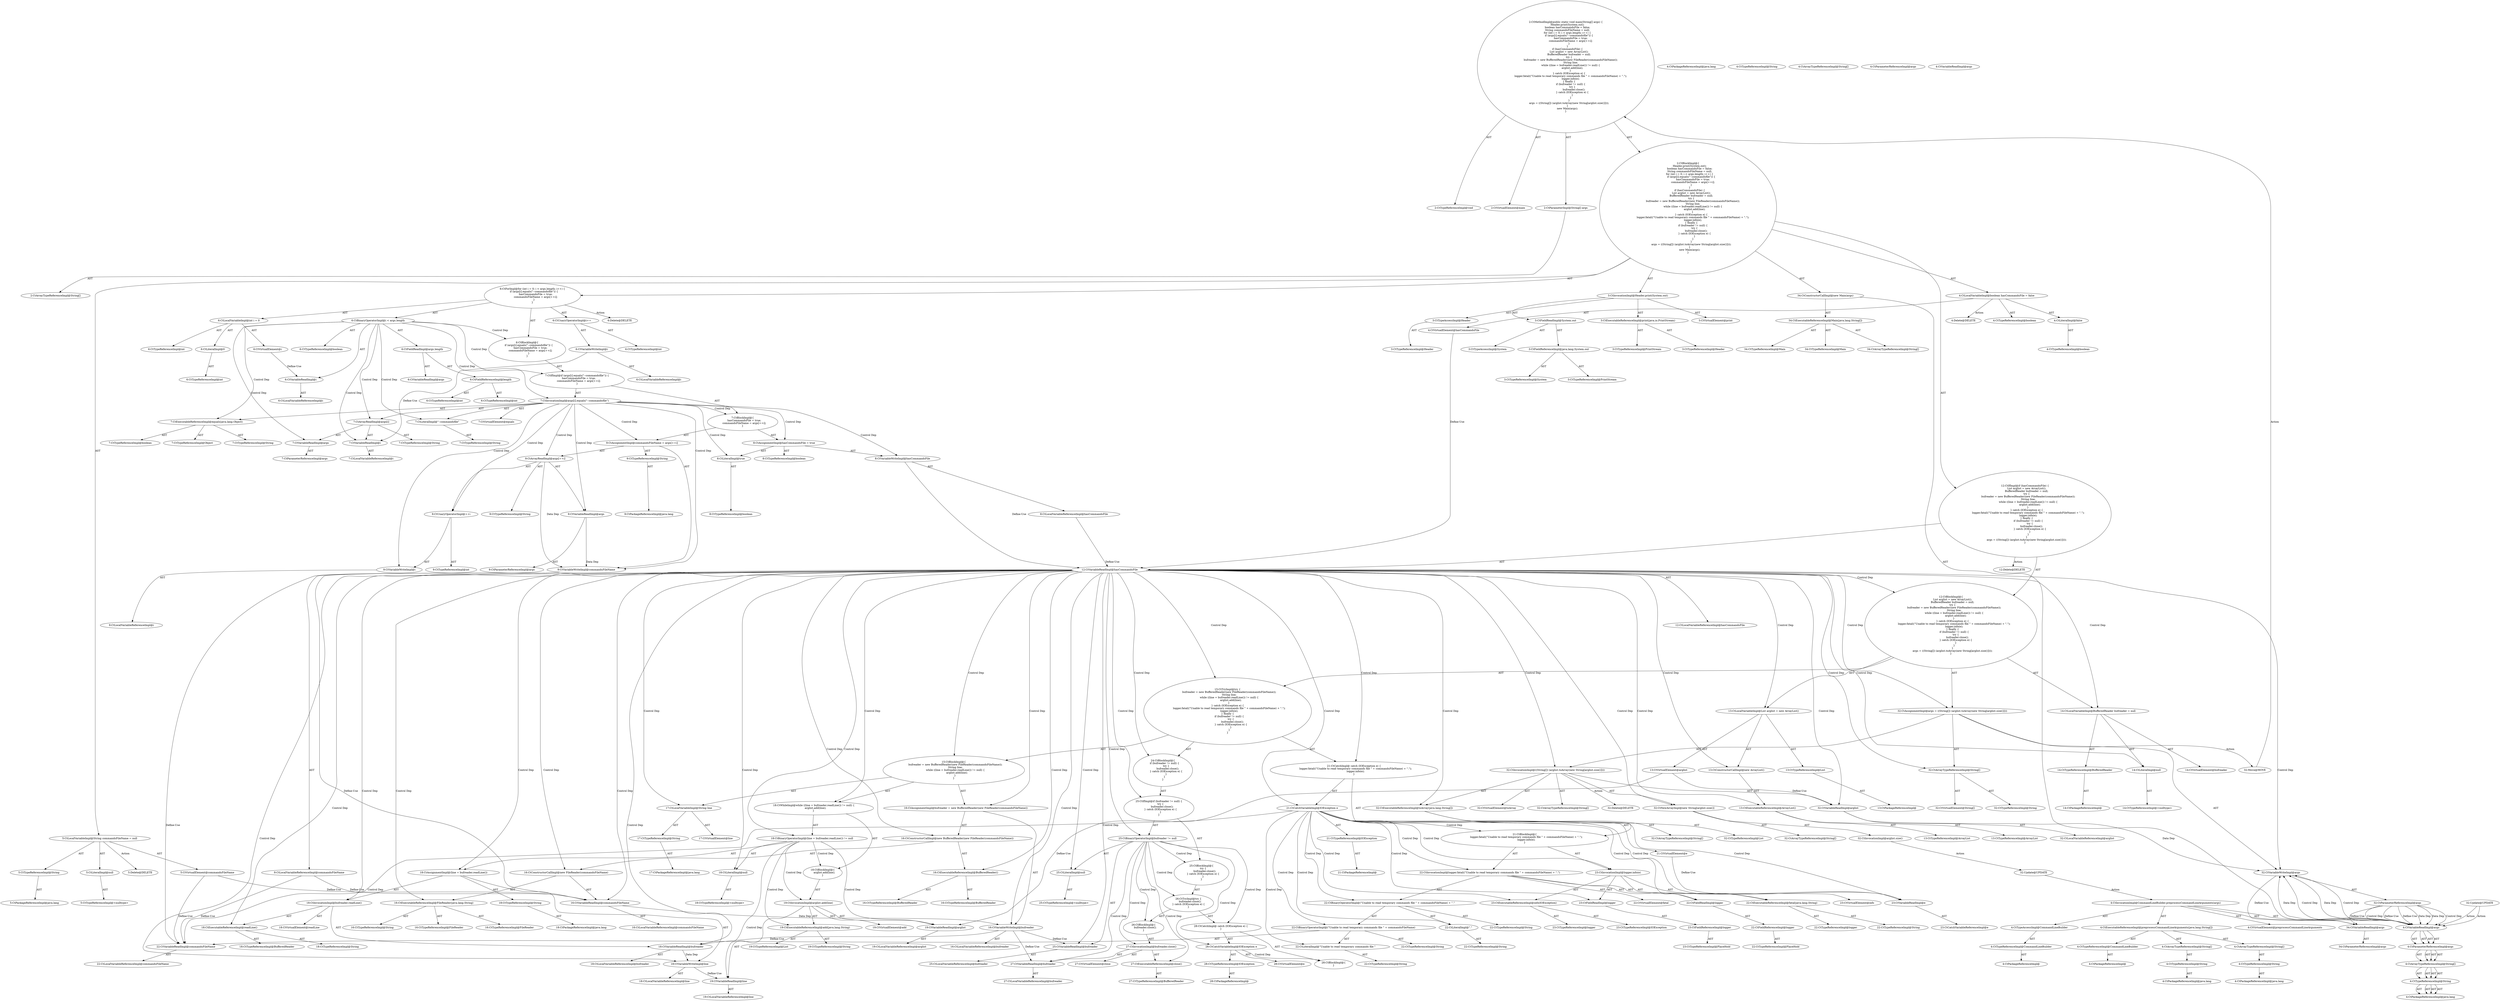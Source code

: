 digraph "main#?,String[]" {
0 [label="2:CtTypeReferenceImpl@void" shape=ellipse]
1 [label="2:CtVirtualElement@main" shape=ellipse]
2 [label="2:CtParameterImpl@String[] args" shape=ellipse]
3 [label="2:CtArrayTypeReferenceImpl@String[]" shape=ellipse]
4 [label="3:CtExecutableReferenceImpl@print(java.io.PrintStream)" shape=ellipse]
5 [label="3:CtTypeReferenceImpl@Header" shape=ellipse]
6 [label="3:CtTypeReferenceImpl@PrintStream" shape=ellipse]
7 [label="3:CtVirtualElement@print" shape=ellipse]
8 [label="3:CtTypeAccessImpl@Header" shape=ellipse]
9 [label="3:CtTypeReferenceImpl@Header" shape=ellipse]
10 [label="3:CtFieldReferenceImpl@java.lang.System.out" shape=ellipse]
11 [label="3:CtTypeReferenceImpl@System" shape=ellipse]
12 [label="3:CtTypeReferenceImpl@PrintStream" shape=ellipse]
13 [label="3:CtFieldReadImpl@System.out" shape=ellipse]
14 [label="3:CtTypeAccessImpl@System" shape=ellipse]
15 [label="3:CtInvocationImpl@Header.print(System.out)" shape=ellipse]
16 [label="4:CtTypeReferenceImpl@boolean" shape=ellipse]
17 [label="4:CtLiteralImpl@false" shape=ellipse]
18 [label="4:CtTypeReferenceImpl@boolean" shape=ellipse]
19 [label="4:CtVirtualElement@hasCommandsFile" shape=ellipse]
20 [label="4:CtLocalVariableImpl@boolean hasCommandsFile = false" shape=ellipse]
21 [label="5:CtTypeReferenceImpl@String" shape=ellipse]
22 [label="5:CtPackageReferenceImpl@java.lang" shape=ellipse]
23 [label="5:CtLiteralImpl@null" shape=ellipse]
24 [label="5:CtTypeReferenceImpl@<nulltype>" shape=ellipse]
25 [label="5:CtVirtualElement@commandsFileName" shape=ellipse]
26 [label="5:CtLocalVariableImpl@String commandsFileName = null" shape=ellipse]
27 [label="6:CtTypeReferenceImpl@int" shape=ellipse]
28 [label="6:CtLiteralImpl@0" shape=ellipse]
29 [label="6:CtTypeReferenceImpl@int" shape=ellipse]
30 [label="6:CtVirtualElement@i" shape=ellipse]
31 [label="6:CtLocalVariableImpl@int i = 0" shape=ellipse]
32 [label="6:CtVariableReadImpl@i" shape=ellipse]
33 [label="6:CtLocalVariableReferenceImpl@i" shape=ellipse]
34 [label="6:CtFieldReferenceImpl@length" shape=ellipse]
35 [label="6:CtTypeReferenceImpl@int" shape=ellipse]
36 [label="6:CtTypeReferenceImpl@int" shape=ellipse]
37 [label="6:CtFieldReadImpl@args.length" shape=ellipse]
38 [label="6:CtVariableReadImpl@args" shape=ellipse]
39 [label="6:CtBinaryOperatorImpl@i < args.length" shape=ellipse]
40 [label="6:CtTypeReferenceImpl@boolean" shape=ellipse]
41 [label="6:CtVariableWriteImpl@i" shape=ellipse]
42 [label="6:CtLocalVariableReferenceImpl@i" shape=ellipse]
43 [label="6:CtUnaryOperatorImpl@i++" shape=ellipse]
44 [label="6:CtTypeReferenceImpl@int" shape=ellipse]
45 [label="7:CtExecutableReferenceImpl@equals(java.lang.Object)" shape=ellipse]
46 [label="7:CtTypeReferenceImpl@String" shape=ellipse]
47 [label="7:CtTypeReferenceImpl@boolean" shape=ellipse]
48 [label="7:CtTypeReferenceImpl@Object" shape=ellipse]
49 [label="7:CtVirtualElement@equals" shape=ellipse]
50 [label="7:CtVariableReadImpl@args" shape=ellipse]
51 [label="7:CtParameterReferenceImpl@args" shape=ellipse]
52 [label="7:CtVariableReadImpl@i" shape=ellipse]
53 [label="7:CtLocalVariableReferenceImpl@i" shape=ellipse]
54 [label="7:CtArrayReadImpl@args[i]" shape=ellipse]
55 [label="7:CtTypeReferenceImpl@String" shape=ellipse]
56 [label="7:CtLiteralImpl@\"--commandsfile\"" shape=ellipse]
57 [label="7:CtTypeReferenceImpl@String" shape=ellipse]
58 [label="7:CtInvocationImpl@args[i].equals(\"--commandsfile\")" shape=ellipse]
59 [label="8:CtVariableWriteImpl@hasCommandsFile" shape=ellipse]
60 [label="8:CtLocalVariableReferenceImpl@hasCommandsFile" shape=ellipse]
61 [label="8:CtLiteralImpl@true" shape=ellipse]
62 [label="8:CtTypeReferenceImpl@boolean" shape=ellipse]
63 [label="8:CtTypeReferenceImpl@boolean" shape=ellipse]
64 [label="8:CtAssignmentImpl@hasCommandsFile = true" shape=ellipse]
65 [label="9:CtVariableWriteImpl@commandsFileName" shape=ellipse]
66 [label="9:CtLocalVariableReferenceImpl@commandsFileName" shape=ellipse]
67 [label="9:CtVariableReadImpl@args" shape=ellipse]
68 [label="9:CtParameterReferenceImpl@args" shape=ellipse]
69 [label="9:CtVariableWriteImpl@i" shape=ellipse]
70 [label="9:CtLocalVariableReferenceImpl@i" shape=ellipse]
71 [label="9:CtUnaryOperatorImpl@++i" shape=ellipse]
72 [label="9:CtTypeReferenceImpl@int" shape=ellipse]
73 [label="9:CtArrayReadImpl@args[++i]" shape=ellipse]
74 [label="9:CtTypeReferenceImpl@String" shape=ellipse]
75 [label="9:CtTypeReferenceImpl@String" shape=ellipse]
76 [label="9:CtPackageReferenceImpl@java.lang" shape=ellipse]
77 [label="9:CtAssignmentImpl@commandsFileName = args[++i]" shape=ellipse]
78 [label="7:CtBlockImpl@\{
    hasCommandsFile = true;
    commandsFileName = args[++i];
\}" shape=ellipse]
79 [label="7:CtIfImpl@if (args[i].equals(\"--commandsfile\")) \{
    hasCommandsFile = true;
    commandsFileName = args[++i];
\}" shape=ellipse]
80 [label="6:CtBlockImpl@\{
    if (args[i].equals(\"--commandsfile\")) \{
        hasCommandsFile = true;
        commandsFileName = args[++i];
    \}
\}" shape=ellipse]
81 [label="6:CtForImpl@for (int i = 0; i < args.length; i++) \{
    if (args[i].equals(\"--commandsfile\")) \{
        hasCommandsFile = true;
        commandsFileName = args[++i];
    \}
\}" shape=ellipse]
82 [label="12:CtVariableReadImpl@hasCommandsFile" shape=ellipse]
83 [label="12:CtLocalVariableReferenceImpl@hasCommandsFile" shape=ellipse]
84 [label="13:CtTypeReferenceImpl@List" shape=ellipse]
85 [label="13:CtPackageReferenceImpl@" shape=ellipse]
86 [label="13:CtExecutableReferenceImpl@ArrayList()" shape=ellipse]
87 [label="13:CtTypeReferenceImpl@ArrayList" shape=ellipse]
88 [label="13:CtTypeReferenceImpl@ArrayList" shape=ellipse]
89 [label="13:CtConstructorCallImpl@new ArrayList()" shape=ellipse]
90 [label="13:CtVirtualElement@arglist" shape=ellipse]
91 [label="13:CtLocalVariableImpl@List arglist = new ArrayList()" shape=ellipse]
92 [label="14:CtTypeReferenceImpl@BufferedReader" shape=ellipse]
93 [label="14:CtPackageReferenceImpl@" shape=ellipse]
94 [label="14:CtLiteralImpl@null" shape=ellipse]
95 [label="14:CtTypeReferenceImpl@<nulltype>" shape=ellipse]
96 [label="14:CtVirtualElement@bufreader" shape=ellipse]
97 [label="14:CtLocalVariableImpl@BufferedReader bufreader = null" shape=ellipse]
98 [label="16:CtVariableWriteImpl@bufreader" shape=ellipse]
99 [label="16:CtLocalVariableReferenceImpl@bufreader" shape=ellipse]
100 [label="16:CtExecutableReferenceImpl@BufferedReader()" shape=ellipse]
101 [label="16:CtTypeReferenceImpl@BufferedReader" shape=ellipse]
102 [label="16:CtTypeReferenceImpl@BufferedReader" shape=ellipse]
103 [label="16:CtExecutableReferenceImpl@FileReader(java.lang.String)" shape=ellipse]
104 [label="16:CtTypeReferenceImpl@FileReader" shape=ellipse]
105 [label="16:CtTypeReferenceImpl@FileReader" shape=ellipse]
106 [label="16:CtTypeReferenceImpl@String" shape=ellipse]
107 [label="16:CtVariableReadImpl@commandsFileName" shape=ellipse]
108 [label="16:CtLocalVariableReferenceImpl@commandsFileName" shape=ellipse]
109 [label="16:CtConstructorCallImpl@new FileReader(commandsFileName)" shape=ellipse]
110 [label="16:CtConstructorCallImpl@new BufferedReader(new FileReader(commandsFileName))" shape=ellipse]
111 [label="16:CtAssignmentImpl@bufreader = new BufferedReader(new FileReader(commandsFileName))" shape=ellipse]
112 [label="17:CtTypeReferenceImpl@String" shape=ellipse]
113 [label="17:CtPackageReferenceImpl@java.lang" shape=ellipse]
114 [label="17:CtVirtualElement@line" shape=ellipse]
115 [label="17:CtLocalVariableImpl@String line" shape=ellipse]
116 [label="18:CtVariableWriteImpl@line" shape=ellipse]
117 [label="18:CtLocalVariableReferenceImpl@line" shape=ellipse]
118 [label="18:CtExecutableReferenceImpl@readLine()" shape=ellipse]
119 [label="18:CtTypeReferenceImpl@BufferedReader" shape=ellipse]
120 [label="18:CtTypeReferenceImpl@String" shape=ellipse]
121 [label="18:CtVirtualElement@readLine" shape=ellipse]
122 [label="18:CtVariableReadImpl@bufreader" shape=ellipse]
123 [label="18:CtLocalVariableReferenceImpl@bufreader" shape=ellipse]
124 [label="18:CtInvocationImpl@bufreader.readLine()" shape=ellipse]
125 [label="18:CtTypeReferenceImpl@String" shape=ellipse]
126 [label="18:CtPackageReferenceImpl@java.lang" shape=ellipse]
127 [label="18:CtAssignmentImpl@(line = bufreader.readLine())" shape=ellipse]
128 [label="18:CtLiteralImpl@null" shape=ellipse]
129 [label="18:CtTypeReferenceImpl@<nulltype>" shape=ellipse]
130 [label="18:CtBinaryOperatorImpl@(line = bufreader.readLine()) != null" shape=ellipse]
131 [label="19:CtExecutableReferenceImpl@add(java.lang.String)" shape=ellipse]
132 [label="19:CtTypeReferenceImpl@List" shape=ellipse]
133 [label="19:CtTypeReferenceImpl@String" shape=ellipse]
134 [label="19:CtVirtualElement@add" shape=ellipse]
135 [label="19:CtVariableReadImpl@arglist" shape=ellipse]
136 [label="19:CtLocalVariableReferenceImpl@arglist" shape=ellipse]
137 [label="19:CtVariableReadImpl@line" shape=ellipse]
138 [label="19:CtLocalVariableReferenceImpl@line" shape=ellipse]
139 [label="19:CtInvocationImpl@arglist.add(line)" shape=ellipse]
140 [label="18:CtBlockImpl@\{
    arglist.add(line);
\}" shape=ellipse]
141 [label="18:CtWhileImpl@while ((line = bufreader.readLine()) != null) \{
    arglist.add(line);
\} " shape=ellipse]
142 [label="15:CtBlockImpl@\{
    bufreader = new BufferedReader(new FileReader(commandsFileName));
    String line;
    while ((line = bufreader.readLine()) != null) \{
        arglist.add(line);
    \} 
\}" shape=ellipse]
143 [label="21:CtVirtualElement@e" shape=ellipse]
144 [label="21:CtTypeReferenceImpl@IOException" shape=ellipse]
145 [label="21:CtPackageReferenceImpl@" shape=ellipse]
146 [label="21:CtCatchVariableImpl@IOException e" shape=ellipse]
147 [label="22:CtExecutableReferenceImpl@fatal(java.lang.String)" shape=ellipse]
148 [label="22:CtTypeReferenceImpl@logger" shape=ellipse]
149 [label="22:CtTypeReferenceImpl@String" shape=ellipse]
150 [label="22:CtVirtualElement@fatal" shape=ellipse]
151 [label="22:CtFieldReferenceImpl@logger" shape=ellipse]
152 [label="22:CtTypeReferenceImpl@PlaceHold" shape=ellipse]
153 [label="22:CtFieldReadImpl@logger" shape=ellipse]
154 [label="22:CtLiteralImpl@\"Unable to read temporary commands file \"" shape=ellipse]
155 [label="22:CtTypeReferenceImpl@String" shape=ellipse]
156 [label="22:CtVariableReadImpl@commandsFileName" shape=ellipse]
157 [label="22:CtLocalVariableReferenceImpl@commandsFileName" shape=ellipse]
158 [label="22:CtBinaryOperatorImpl@(\"Unable to read temporary commands file \" + commandsFileName)" shape=ellipse]
159 [label="22:CtTypeReferenceImpl@String" shape=ellipse]
160 [label="22:CtLiteralImpl@\".\"" shape=ellipse]
161 [label="22:CtTypeReferenceImpl@String" shape=ellipse]
162 [label="22:CtBinaryOperatorImpl@(\"Unable to read temporary commands file \" + commandsFileName) + \".\"" shape=ellipse]
163 [label="22:CtTypeReferenceImpl@String" shape=ellipse]
164 [label="22:CtInvocationImpl@logger.fatal((\"Unable to read temporary commands file \" + commandsFileName) + \".\")" shape=ellipse]
165 [label="23:CtExecutableReferenceImpl@info(IOException)" shape=ellipse]
166 [label="23:CtTypeReferenceImpl@logger" shape=ellipse]
167 [label="23:CtTypeReferenceImpl@IOException" shape=ellipse]
168 [label="23:CtVirtualElement@info" shape=ellipse]
169 [label="23:CtFieldReferenceImpl@logger" shape=ellipse]
170 [label="23:CtTypeReferenceImpl@PlaceHold" shape=ellipse]
171 [label="23:CtFieldReadImpl@logger" shape=ellipse]
172 [label="23:CtVariableReadImpl@e" shape=ellipse]
173 [label="23:CtCatchVariableReferenceImpl@e" shape=ellipse]
174 [label="23:CtInvocationImpl@logger.info(e)" shape=ellipse]
175 [label="21:CtBlockImpl@\{
    logger.fatal((\"Unable to read temporary commands file \" + commandsFileName) + \".\");
    logger.info(e);
\}" shape=ellipse]
176 [label="21:CtCatchImpl@ catch (IOException e) \{
    logger.fatal((\"Unable to read temporary commands file \" + commandsFileName) + \".\");
    logger.info(e);
\}" shape=ellipse]
177 [label="25:CtVariableReadImpl@bufreader" shape=ellipse]
178 [label="25:CtLocalVariableReferenceImpl@bufreader" shape=ellipse]
179 [label="25:CtLiteralImpl@null" shape=ellipse]
180 [label="25:CtTypeReferenceImpl@<nulltype>" shape=ellipse]
181 [label="25:CtBinaryOperatorImpl@bufreader != null" shape=ellipse]
182 [label="27:CtExecutableReferenceImpl@close()" shape=ellipse]
183 [label="27:CtTypeReferenceImpl@BufferedReader" shape=ellipse]
184 [label="27:CtVirtualElement@close" shape=ellipse]
185 [label="27:CtVariableReadImpl@bufreader" shape=ellipse]
186 [label="27:CtLocalVariableReferenceImpl@bufreader" shape=ellipse]
187 [label="27:CtInvocationImpl@bufreader.close()" shape=ellipse]
188 [label="26:CtBlockImpl@\{
    bufreader.close();
\}" shape=ellipse]
189 [label="28:CtVirtualElement@e" shape=ellipse]
190 [label="28:CtTypeReferenceImpl@IOException" shape=ellipse]
191 [label="28:CtPackageReferenceImpl@" shape=ellipse]
192 [label="28:CtCatchVariableImpl@IOException e" shape=ellipse]
193 [label="28:CtBlockImpl@\{
\}" shape=ellipse]
194 [label="28:CtCatchImpl@ catch (IOException e) \{
\}" shape=ellipse]
195 [label="26:CtTryImpl@try \{
    bufreader.close();
\} catch (IOException e) \{
\}" shape=ellipse]
196 [label="25:CtBlockImpl@\{
    try \{
        bufreader.close();
    \} catch (IOException e) \{
    \}
\}" shape=ellipse]
197 [label="25:CtIfImpl@if (bufreader != null) \{
    try \{
        bufreader.close();
    \} catch (IOException e) \{
    \}
\}" shape=ellipse]
198 [label="24:CtBlockImpl@\{
    if (bufreader != null) \{
        try \{
            bufreader.close();
        \} catch (IOException e) \{
        \}
    \}
\}" shape=ellipse]
199 [label="15:CtTryImpl@try \{
    bufreader = new BufferedReader(new FileReader(commandsFileName));
    String line;
    while ((line = bufreader.readLine()) != null) \{
        arglist.add(line);
    \} 
\} catch (IOException e) \{
    logger.fatal((\"Unable to read temporary commands file \" + commandsFileName) + \".\");
    logger.info(e);
\} finally \{
    if (bufreader != null) \{
        try \{
            bufreader.close();
        \} catch (IOException e) \{
        \}
    \}
\}" shape=ellipse]
200 [label="32:CtVariableWriteImpl@args" shape=ellipse]
201 [label="32:CtParameterReferenceImpl@args" shape=ellipse]
202 [label="32:CtExecutableReferenceImpl@toArray(java.lang.String[])" shape=ellipse]
203 [label="32:CtTypeReferenceImpl@List" shape=ellipse]
204 [label="32:CtArrayTypeReferenceImpl@String[]" shape=ellipse]
205 [label="32:CtVirtualElement@toArray" shape=ellipse]
206 [label="32:CtVariableReadImpl@arglist" shape=ellipse]
207 [label="32:CtLocalVariableReferenceImpl@arglist" shape=ellipse]
208 [label="32:CtNewArrayImpl@new String[arglist.size()]" shape=ellipse]
209 [label="32:CtArrayTypeReferenceImpl@String[]" shape=ellipse]
210 [label="32:CtInvocationImpl@arglist.size()" shape=ellipse]
211 [label="32:CtInvocationImpl@((String[]) (arglist.toArray(new String[arglist.size()])))" shape=ellipse]
212 [label="32:CtArrayTypeReferenceImpl@String[]" shape=ellipse]
213 [label="32:CtVirtualElement@String[]" shape=ellipse]
214 [label="32:CtArrayTypeReferenceImpl@String[]" shape=ellipse]
215 [label="32:CtTypeReferenceImpl@String" shape=ellipse]
216 [label="32:CtAssignmentImpl@args = ((String[]) (arglist.toArray(new String[arglist.size()])))" shape=ellipse]
217 [label="12:CtBlockImpl@\{
    List arglist = new ArrayList();
    BufferedReader bufreader = null;
    try \{
        bufreader = new BufferedReader(new FileReader(commandsFileName));
        String line;
        while ((line = bufreader.readLine()) != null) \{
            arglist.add(line);
        \} 
    \} catch (IOException e) \{
        logger.fatal((\"Unable to read temporary commands file \" + commandsFileName) + \".\");
        logger.info(e);
    \} finally \{
        if (bufreader != null) \{
            try \{
                bufreader.close();
            \} catch (IOException e) \{
            \}
        \}
    \}
    args = ((String[]) (arglist.toArray(new String[arglist.size()])));
\}" shape=ellipse]
218 [label="12:CtIfImpl@if (hasCommandsFile) \{
    List arglist = new ArrayList();
    BufferedReader bufreader = null;
    try \{
        bufreader = new BufferedReader(new FileReader(commandsFileName));
        String line;
        while ((line = bufreader.readLine()) != null) \{
            arglist.add(line);
        \} 
    \} catch (IOException e) \{
        logger.fatal((\"Unable to read temporary commands file \" + commandsFileName) + \".\");
        logger.info(e);
    \} finally \{
        if (bufreader != null) \{
            try \{
                bufreader.close();
            \} catch (IOException e) \{
            \}
        \}
    \}
    args = ((String[]) (arglist.toArray(new String[arglist.size()])));
\}" shape=ellipse]
219 [label="34:CtExecutableReferenceImpl@Main(java.lang.String[])" shape=ellipse]
220 [label="34:CtTypeReferenceImpl@Main" shape=ellipse]
221 [label="34:CtTypeReferenceImpl@Main" shape=ellipse]
222 [label="34:CtArrayTypeReferenceImpl@String[]" shape=ellipse]
223 [label="34:CtVariableReadImpl@args" shape=ellipse]
224 [label="34:CtParameterReferenceImpl@args" shape=ellipse]
225 [label="34:CtConstructorCallImpl@new Main(args)" shape=ellipse]
226 [label="2:CtBlockImpl@\{
    Header.print(System.out);
    boolean hasCommandsFile = false;
    String commandsFileName = null;
    for (int i = 0; i < args.length; i++) \{
        if (args[i].equals(\"--commandsfile\")) \{
            hasCommandsFile = true;
            commandsFileName = args[++i];
        \}
    \}
    if (hasCommandsFile) \{
        List arglist = new ArrayList();
        BufferedReader bufreader = null;
        try \{
            bufreader = new BufferedReader(new FileReader(commandsFileName));
            String line;
            while ((line = bufreader.readLine()) != null) \{
                arglist.add(line);
            \} 
        \} catch (IOException e) \{
            logger.fatal((\"Unable to read temporary commands file \" + commandsFileName) + \".\");
            logger.info(e);
        \} finally \{
            if (bufreader != null) \{
                try \{
                    bufreader.close();
                \} catch (IOException e) \{
                \}
            \}
        \}
        args = ((String[]) (arglist.toArray(new String[arglist.size()])));
    \}
    new Main(args);
\}" shape=ellipse]
227 [label="2:CtMethodImpl@public static void main(String[] args) \{
    Header.print(System.out);
    boolean hasCommandsFile = false;
    String commandsFileName = null;
    for (int i = 0; i < args.length; i++) \{
        if (args[i].equals(\"--commandsfile\")) \{
            hasCommandsFile = true;
            commandsFileName = args[++i];
        \}
    \}
    if (hasCommandsFile) \{
        List arglist = new ArrayList();
        BufferedReader bufreader = null;
        try \{
            bufreader = new BufferedReader(new FileReader(commandsFileName));
            String line;
            while ((line = bufreader.readLine()) != null) \{
                arglist.add(line);
            \} 
        \} catch (IOException e) \{
            logger.fatal((\"Unable to read temporary commands file \" + commandsFileName) + \".\");
            logger.info(e);
        \} finally \{
            if (bufreader != null) \{
                try \{
                    bufreader.close();
                \} catch (IOException e) \{
                \}
            \}
        \}
        args = ((String[]) (arglist.toArray(new String[arglist.size()])));
    \}
    new Main(args);
\}" shape=ellipse]
228 [label="32:Update@UPDATE" shape=ellipse]
229 [label="4:CtPackageReferenceImpl@" shape=ellipse]
230 [label="4:CtTypeReferenceImpl@CommandLineBuilder" shape=ellipse]
231 [label="4:CtTypeAccessImpl@CommandLineBuilder" shape=ellipse]
232 [label="4:CtPackageReferenceImpl@" shape=ellipse]
233 [label="4:CtTypeReferenceImpl@CommandLineBuilder" shape=ellipse]
234 [label="4:CtPackageReferenceImpl@java.lang" shape=ellipse]
235 [label="4:CtTypeReferenceImpl@String" shape=ellipse]
236 [label="4:CtArrayTypeReferenceImpl@String[]" shape=ellipse]
237 [label="4:CtPackageReferenceImpl@java.lang" shape=ellipse]
238 [label="4:CtTypeReferenceImpl@String" shape=ellipse]
239 [label="4:CtArrayTypeReferenceImpl@String[]" shape=ellipse]
240 [label="4:CtExecutableReferenceImpl@preprocessCommandLineArguments(java.lang.String[])" shape=ellipse]
241 [label="4:CtPackageReferenceImpl@java.lang" shape=ellipse]
242 [label="4:CtTypeReferenceImpl@String" shape=ellipse]
243 [label="4:CtArrayTypeReferenceImpl@String[]" shape=ellipse]
244 [label="4:CtParameterReferenceImpl@args" shape=ellipse]
245 [label="4:CtVariableReadImpl@args" shape=ellipse]
246 [label="4:CtInvocationImpl@CommandLineBuilder.preprocessCommandLineArguments(args)" shape=ellipse]
247 [label="4:CtVirtualElement@preprocessCommandLineArguments" shape=ellipse]
248 [label="32:Update@UPDATE" shape=ellipse]
249 [label="4:CtPackageReferenceImpl@java.lang" shape=ellipse]
250 [label="4:CtTypeReferenceImpl@String" shape=ellipse]
251 [label="4:CtArrayTypeReferenceImpl@String[]" shape=ellipse]
252 [label="4:CtParameterReferenceImpl@args" shape=ellipse]
253 [label="4:CtVariableReadImpl@args" shape=ellipse]
254 [label="32:Delete@DELETE" shape=ellipse]
255 [label="4:Delete@DELETE" shape=ellipse]
256 [label="5:Delete@DELETE" shape=ellipse]
257 [label="6:Delete@DELETE" shape=ellipse]
258 [label="12:Delete@DELETE" shape=ellipse]
259 [label="32:Move@MOVE" shape=ellipse]
2 -> 3 [label="AST"];
4 -> 5 [label="AST"];
4 -> 6 [label="AST"];
8 -> 9 [label="AST"];
10 -> 11 [label="AST"];
10 -> 12 [label="AST"];
13 -> 14 [label="AST"];
13 -> 10 [label="AST"];
15 -> 7 [label="AST"];
15 -> 8 [label="AST"];
15 -> 4 [label="AST"];
15 -> 13 [label="AST"];
17 -> 18 [label="AST"];
19 -> 82 [label="Define-Use"];
20 -> 19 [label="AST"];
20 -> 16 [label="AST"];
20 -> 17 [label="AST"];
20 -> 255 [label="Action"];
21 -> 22 [label="AST"];
23 -> 24 [label="AST"];
25 -> 107 [label="Define-Use"];
25 -> 156 [label="Define-Use"];
26 -> 25 [label="AST"];
26 -> 21 [label="AST"];
26 -> 23 [label="AST"];
26 -> 256 [label="Action"];
28 -> 29 [label="AST"];
30 -> 32 [label="Define-Use"];
31 -> 30 [label="AST"];
31 -> 27 [label="AST"];
31 -> 28 [label="AST"];
32 -> 33 [label="AST"];
34 -> 35 [label="AST"];
34 -> 36 [label="AST"];
37 -> 38 [label="AST"];
37 -> 34 [label="AST"];
39 -> 40 [label="AST"];
39 -> 32 [label="AST"];
39 -> 37 [label="AST"];
39 -> 80 [label="Control Dep"];
39 -> 79 [label="Control Dep"];
39 -> 58 [label="Control Dep"];
39 -> 45 [label="Control Dep"];
39 -> 54 [label="Control Dep"];
39 -> 50 [label="Control Dep"];
39 -> 52 [label="Control Dep"];
39 -> 56 [label="Control Dep"];
41 -> 42 [label="AST"];
41 -> 52 [label="Define-Use"];
43 -> 44 [label="AST"];
43 -> 41 [label="AST"];
45 -> 46 [label="AST"];
45 -> 47 [label="AST"];
45 -> 48 [label="AST"];
50 -> 51 [label="AST"];
52 -> 53 [label="AST"];
54 -> 55 [label="AST"];
54 -> 50 [label="AST"];
54 -> 52 [label="AST"];
56 -> 57 [label="AST"];
58 -> 49 [label="AST"];
58 -> 54 [label="AST"];
58 -> 45 [label="AST"];
58 -> 56 [label="AST"];
58 -> 78 [label="Control Dep"];
58 -> 64 [label="Control Dep"];
58 -> 59 [label="Control Dep"];
58 -> 61 [label="Control Dep"];
58 -> 77 [label="Control Dep"];
58 -> 65 [label="Control Dep"];
58 -> 73 [label="Control Dep"];
58 -> 67 [label="Control Dep"];
58 -> 71 [label="Control Dep"];
58 -> 69 [label="Control Dep"];
59 -> 60 [label="AST"];
59 -> 82 [label="Define-Use"];
60 -> 82 [label="Define-Use"];
61 -> 62 [label="AST"];
64 -> 63 [label="AST"];
64 -> 59 [label="AST"];
64 -> 61 [label="AST"];
65 -> 66 [label="AST"];
65 -> 107 [label="Define-Use"];
65 -> 156 [label="Define-Use"];
66 -> 107 [label="Define-Use"];
66 -> 156 [label="Define-Use"];
67 -> 68 [label="AST"];
67 -> 65 [label="Data Dep"];
69 -> 70 [label="AST"];
71 -> 72 [label="AST"];
71 -> 69 [label="AST"];
73 -> 74 [label="AST"];
73 -> 67 [label="AST"];
73 -> 71 [label="AST"];
73 -> 65 [label="Data Dep"];
75 -> 76 [label="AST"];
77 -> 75 [label="AST"];
77 -> 65 [label="AST"];
77 -> 73 [label="AST"];
78 -> 64 [label="AST"];
78 -> 77 [label="AST"];
79 -> 58 [label="AST"];
79 -> 78 [label="AST"];
80 -> 79 [label="AST"];
81 -> 31 [label="AST"];
81 -> 39 [label="AST"];
81 -> 43 [label="AST"];
81 -> 80 [label="AST"];
81 -> 257 [label="Action"];
82 -> 83 [label="AST"];
82 -> 217 [label="Control Dep"];
82 -> 91 [label="Control Dep"];
82 -> 89 [label="Control Dep"];
82 -> 86 [label="Control Dep"];
82 -> 97 [label="Control Dep"];
82 -> 94 [label="Control Dep"];
82 -> 199 [label="Control Dep"];
82 -> 142 [label="Control Dep"];
82 -> 111 [label="Control Dep"];
82 -> 98 [label="Control Dep"];
82 -> 110 [label="Control Dep"];
82 -> 100 [label="Control Dep"];
82 -> 109 [label="Control Dep"];
82 -> 103 [label="Control Dep"];
82 -> 107 [label="Control Dep"];
82 -> 115 [label="Control Dep"];
82 -> 141 [label="Control Dep"];
82 -> 130 [label="Control Dep"];
82 -> 127 [label="Control Dep"];
82 -> 116 [label="Control Dep"];
82 -> 124 [label="Control Dep"];
82 -> 118 [label="Control Dep"];
82 -> 122 [label="Control Dep"];
82 -> 128 [label="Control Dep"];
82 -> 176 [label="Control Dep"];
82 -> 146 [label="Control Dep"];
82 -> 198 [label="Control Dep"];
82 -> 197 [label="Control Dep"];
82 -> 181 [label="Control Dep"];
82 -> 177 [label="Control Dep"];
82 -> 179 [label="Control Dep"];
82 -> 216 [label="Control Dep"];
82 -> 200 [label="Control Dep"];
82 -> 211 [label="Control Dep"];
82 -> 202 [label="Control Dep"];
82 -> 206 [label="Control Dep"];
82 -> 208 [label="Control Dep"];
82 -> 214 [label="Control Dep"];
84 -> 85 [label="AST"];
86 -> 87 [label="AST"];
86 -> 88 [label="AST"];
89 -> 86 [label="AST"];
90 -> 135 [label="Define-Use"];
90 -> 206 [label="Define-Use"];
91 -> 90 [label="AST"];
91 -> 84 [label="AST"];
91 -> 89 [label="AST"];
92 -> 93 [label="AST"];
94 -> 95 [label="AST"];
97 -> 96 [label="AST"];
97 -> 92 [label="AST"];
97 -> 94 [label="AST"];
98 -> 99 [label="AST"];
98 -> 122 [label="Define-Use"];
98 -> 177 [label="Define-Use"];
98 -> 185 [label="Define-Use"];
100 -> 101 [label="AST"];
100 -> 102 [label="AST"];
103 -> 104 [label="AST"];
103 -> 105 [label="AST"];
103 -> 106 [label="AST"];
107 -> 108 [label="AST"];
107 -> 98 [label="Data Dep"];
109 -> 103 [label="AST"];
109 -> 107 [label="AST"];
110 -> 100 [label="AST"];
110 -> 109 [label="AST"];
111 -> 98 [label="AST"];
111 -> 110 [label="AST"];
112 -> 113 [label="AST"];
115 -> 114 [label="AST"];
115 -> 112 [label="AST"];
116 -> 117 [label="AST"];
116 -> 137 [label="Define-Use"];
118 -> 119 [label="AST"];
118 -> 120 [label="AST"];
122 -> 123 [label="AST"];
122 -> 116 [label="Data Dep"];
124 -> 121 [label="AST"];
124 -> 122 [label="AST"];
124 -> 118 [label="AST"];
125 -> 126 [label="AST"];
127 -> 125 [label="AST"];
127 -> 116 [label="AST"];
127 -> 124 [label="AST"];
128 -> 129 [label="AST"];
130 -> 127 [label="AST"];
130 -> 128 [label="AST"];
130 -> 140 [label="Control Dep"];
130 -> 139 [label="Control Dep"];
130 -> 131 [label="Control Dep"];
130 -> 135 [label="Control Dep"];
130 -> 137 [label="Control Dep"];
131 -> 132 [label="AST"];
131 -> 133 [label="AST"];
135 -> 136 [label="AST"];
137 -> 138 [label="AST"];
139 -> 134 [label="AST"];
139 -> 135 [label="AST"];
139 -> 131 [label="AST"];
139 -> 137 [label="AST"];
140 -> 139 [label="AST"];
141 -> 130 [label="AST"];
141 -> 140 [label="AST"];
142 -> 111 [label="AST"];
142 -> 115 [label="AST"];
142 -> 141 [label="AST"];
143 -> 172 [label="Define-Use"];
144 -> 145 [label="AST"];
146 -> 143 [label="AST"];
146 -> 144 [label="AST"];
146 -> 175 [label="Control Dep"];
146 -> 164 [label="Control Dep"];
146 -> 147 [label="Control Dep"];
146 -> 153 [label="Control Dep"];
146 -> 162 [label="Control Dep"];
146 -> 158 [label="Control Dep"];
146 -> 154 [label="Control Dep"];
146 -> 156 [label="Control Dep"];
146 -> 160 [label="Control Dep"];
146 -> 174 [label="Control Dep"];
146 -> 165 [label="Control Dep"];
146 -> 171 [label="Control Dep"];
146 -> 172 [label="Control Dep"];
147 -> 148 [label="AST"];
147 -> 149 [label="AST"];
151 -> 152 [label="AST"];
153 -> 151 [label="AST"];
154 -> 155 [label="AST"];
156 -> 157 [label="AST"];
158 -> 159 [label="AST"];
158 -> 154 [label="AST"];
158 -> 156 [label="AST"];
160 -> 161 [label="AST"];
162 -> 163 [label="AST"];
162 -> 158 [label="AST"];
162 -> 160 [label="AST"];
164 -> 150 [label="AST"];
164 -> 153 [label="AST"];
164 -> 147 [label="AST"];
164 -> 162 [label="AST"];
165 -> 166 [label="AST"];
165 -> 167 [label="AST"];
169 -> 170 [label="AST"];
171 -> 169 [label="AST"];
172 -> 173 [label="AST"];
174 -> 168 [label="AST"];
174 -> 171 [label="AST"];
174 -> 165 [label="AST"];
174 -> 172 [label="AST"];
175 -> 164 [label="AST"];
175 -> 174 [label="AST"];
176 -> 146 [label="AST"];
176 -> 175 [label="AST"];
177 -> 178 [label="AST"];
179 -> 180 [label="AST"];
181 -> 177 [label="AST"];
181 -> 179 [label="AST"];
181 -> 196 [label="Control Dep"];
181 -> 195 [label="Control Dep"];
181 -> 188 [label="Control Dep"];
181 -> 187 [label="Control Dep"];
181 -> 182 [label="Control Dep"];
181 -> 185 [label="Control Dep"];
181 -> 194 [label="Control Dep"];
181 -> 192 [label="Control Dep"];
182 -> 183 [label="AST"];
185 -> 186 [label="AST"];
187 -> 184 [label="AST"];
187 -> 185 [label="AST"];
187 -> 182 [label="AST"];
188 -> 187 [label="AST"];
190 -> 191 [label="AST"];
192 -> 189 [label="AST"];
192 -> 190 [label="AST"];
192 -> 193 [label="Control Dep"];
194 -> 192 [label="AST"];
194 -> 193 [label="AST"];
195 -> 188 [label="AST"];
195 -> 194 [label="AST"];
196 -> 195 [label="AST"];
197 -> 181 [label="AST"];
197 -> 196 [label="AST"];
198 -> 197 [label="AST"];
199 -> 142 [label="AST"];
199 -> 176 [label="AST"];
199 -> 198 [label="AST"];
200 -> 201 [label="AST"];
200 -> 223 [label="Define-Use"];
201 -> 223 [label="Define-Use"];
201 -> 253 [label="Define-Use"];
201 -> 253 [label="Define-Use"];
201 -> 253 [label="Data Dep"];
201 -> 253 [label="Data Dep"];
201 -> 253 [label="Control Dep"];
201 -> 253 [label="Control Dep"];
202 -> 203 [label="AST"];
202 -> 204 [label="AST"];
206 -> 207 [label="AST"];
206 -> 200 [label="Data Dep"];
208 -> 209 [label="AST"];
208 -> 210 [label="AST"];
210 -> 228 [label="Action"];
211 -> 205 [label="AST"];
211 -> 212 [label="AST"];
211 -> 206 [label="AST"];
211 -> 202 [label="AST"];
211 -> 208 [label="AST"];
211 -> 254 [label="Action"];
214 -> 213 [label="AST"];
214 -> 215 [label="AST"];
216 -> 214 [label="AST"];
216 -> 200 [label="AST"];
216 -> 211 [label="AST"];
216 -> 259 [label="Action"];
217 -> 91 [label="AST"];
217 -> 97 [label="AST"];
217 -> 199 [label="AST"];
217 -> 216 [label="AST"];
218 -> 82 [label="AST"];
218 -> 217 [label="AST"];
218 -> 258 [label="Action"];
219 -> 220 [label="AST"];
219 -> 221 [label="AST"];
219 -> 222 [label="AST"];
223 -> 224 [label="AST"];
225 -> 219 [label="AST"];
225 -> 223 [label="AST"];
226 -> 15 [label="AST"];
226 -> 20 [label="AST"];
226 -> 26 [label="AST"];
226 -> 81 [label="AST"];
226 -> 218 [label="AST"];
226 -> 225 [label="AST"];
227 -> 1 [label="AST"];
227 -> 0 [label="AST"];
227 -> 2 [label="AST"];
227 -> 226 [label="AST"];
228 -> 246 [label="Action"];
230 -> 229 [label="AST"];
231 -> 230 [label="AST"];
233 -> 232 [label="AST"];
235 -> 234 [label="AST"];
236 -> 235 [label="AST"];
238 -> 237 [label="AST"];
239 -> 238 [label="AST"];
240 -> 233 [label="AST"];
240 -> 236 [label="AST"];
240 -> 239 [label="AST"];
250 -> 249 [label="AST"];
250 -> 249 [label="AST"];
251 -> 250 [label="AST"];
251 -> 250 [label="AST"];
252 -> 251 [label="AST"];
252 -> 251 [label="AST"];
253 -> 252 [label="AST"];
253 -> 252 [label="AST"];
253 -> 200 [label="Data Dep"];
253 -> 200 [label="Control Dep"];
246 -> 247 [label="AST"];
246 -> 231 [label="AST"];
246 -> 240 [label="AST"];
246 -> 253 [label="AST"];
246 -> 253 [label="AST"];
248 -> 253 [label="Action"];
248 -> 253 [label="Action"];
250 -> 249 [label="AST"];
250 -> 249 [label="AST"];
251 -> 250 [label="AST"];
251 -> 250 [label="AST"];
252 -> 251 [label="AST"];
252 -> 251 [label="AST"];
253 -> 252 [label="AST"];
253 -> 252 [label="AST"];
253 -> 200 [label="Data Dep"];
253 -> 200 [label="Control Dep"];
259 -> 227 [label="Action"];
}